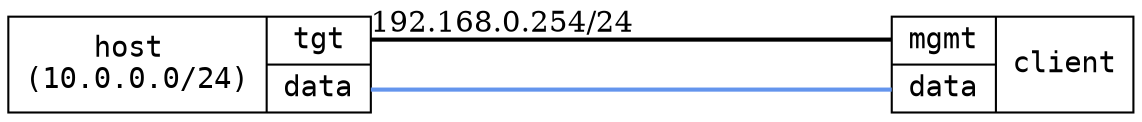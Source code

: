 graph "1x2" {
	layout="neato";
	overlap="false";
	esep="+100";

        node [shape=record, fontname="DejaVu Sans Mono, Book"];
	edge [color="cornflowerblue", penwidth="2", fontname="DejaVu Serif, Book"];

	host [
	    label="host \n(10.0.0.0/24) | { <tgt> tgt | <data> data }",
	    pos="0,20!",
	    kind="controller",
	];

        client [
	    label="{ <mgmt> mgmt | <data> data } | client",
	    pos="200,20!",
	    kind="infix",
	];

	host:tgt -- client:mgmt [kind=mgmt, color=black, taillabel="192.168.0.254/24"]
	host:data -- client:data
}
